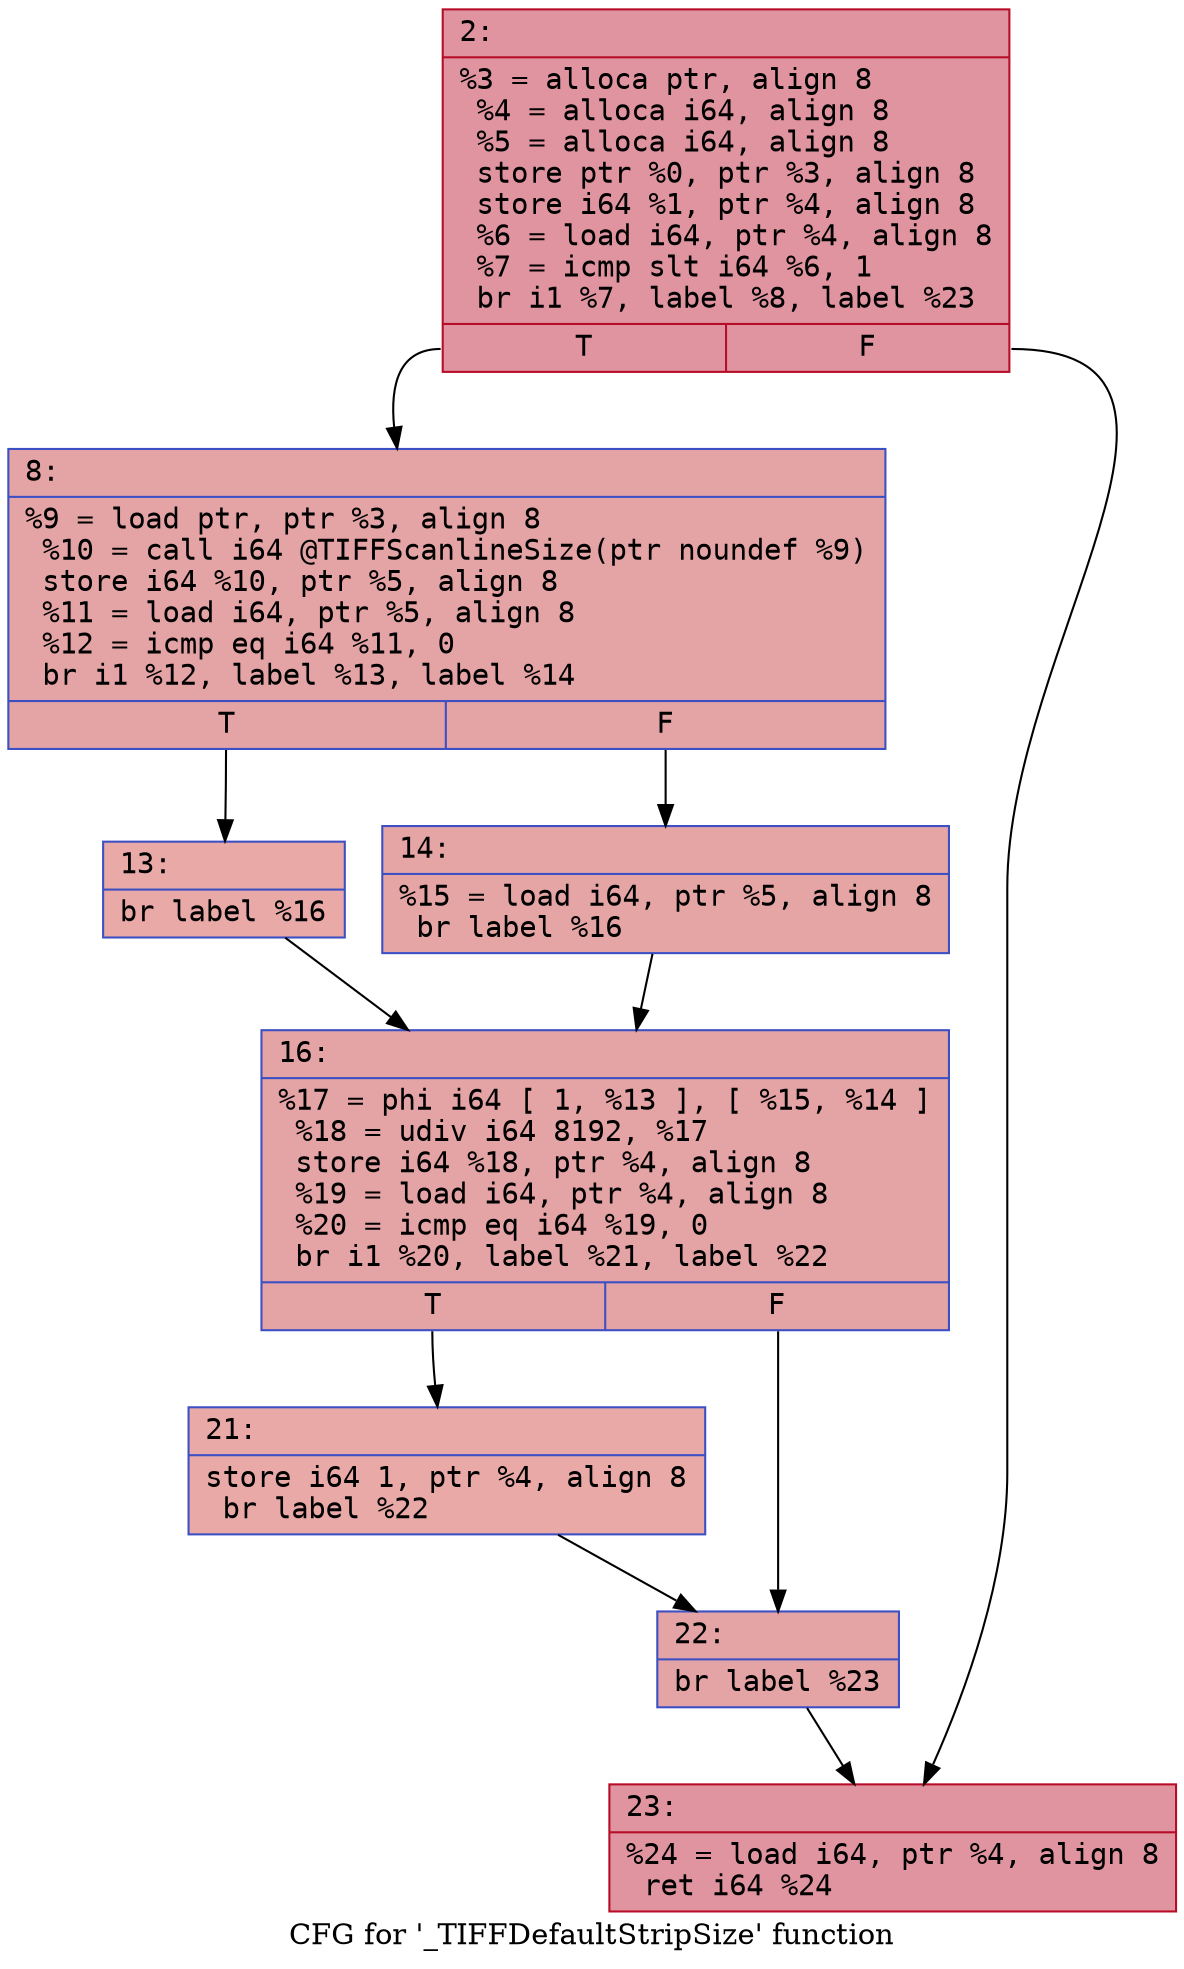digraph "CFG for '_TIFFDefaultStripSize' function" {
	label="CFG for '_TIFFDefaultStripSize' function";

	Node0x600001e1a8a0 [shape=record,color="#b70d28ff", style=filled, fillcolor="#b70d2870" fontname="Courier",label="{2:\l|  %3 = alloca ptr, align 8\l  %4 = alloca i64, align 8\l  %5 = alloca i64, align 8\l  store ptr %0, ptr %3, align 8\l  store i64 %1, ptr %4, align 8\l  %6 = load i64, ptr %4, align 8\l  %7 = icmp slt i64 %6, 1\l  br i1 %7, label %8, label %23\l|{<s0>T|<s1>F}}"];
	Node0x600001e1a8a0:s0 -> Node0x600001e1a8f0[tooltip="2 -> 8\nProbability 37.50%" ];
	Node0x600001e1a8a0:s1 -> Node0x600001e1aad0[tooltip="2 -> 23\nProbability 62.50%" ];
	Node0x600001e1a8f0 [shape=record,color="#3d50c3ff", style=filled, fillcolor="#c32e3170" fontname="Courier",label="{8:\l|  %9 = load ptr, ptr %3, align 8\l  %10 = call i64 @TIFFScanlineSize(ptr noundef %9)\l  store i64 %10, ptr %5, align 8\l  %11 = load i64, ptr %5, align 8\l  %12 = icmp eq i64 %11, 0\l  br i1 %12, label %13, label %14\l|{<s0>T|<s1>F}}"];
	Node0x600001e1a8f0:s0 -> Node0x600001e1a940[tooltip="8 -> 13\nProbability 37.50%" ];
	Node0x600001e1a8f0:s1 -> Node0x600001e1a990[tooltip="8 -> 14\nProbability 62.50%" ];
	Node0x600001e1a940 [shape=record,color="#3d50c3ff", style=filled, fillcolor="#ca3b3770" fontname="Courier",label="{13:\l|  br label %16\l}"];
	Node0x600001e1a940 -> Node0x600001e1a9e0[tooltip="13 -> 16\nProbability 100.00%" ];
	Node0x600001e1a990 [shape=record,color="#3d50c3ff", style=filled, fillcolor="#c5333470" fontname="Courier",label="{14:\l|  %15 = load i64, ptr %5, align 8\l  br label %16\l}"];
	Node0x600001e1a990 -> Node0x600001e1a9e0[tooltip="14 -> 16\nProbability 100.00%" ];
	Node0x600001e1a9e0 [shape=record,color="#3d50c3ff", style=filled, fillcolor="#c32e3170" fontname="Courier",label="{16:\l|  %17 = phi i64 [ 1, %13 ], [ %15, %14 ]\l  %18 = udiv i64 8192, %17\l  store i64 %18, ptr %4, align 8\l  %19 = load i64, ptr %4, align 8\l  %20 = icmp eq i64 %19, 0\l  br i1 %20, label %21, label %22\l|{<s0>T|<s1>F}}"];
	Node0x600001e1a9e0:s0 -> Node0x600001e1aa30[tooltip="16 -> 21\nProbability 37.50%" ];
	Node0x600001e1a9e0:s1 -> Node0x600001e1aa80[tooltip="16 -> 22\nProbability 62.50%" ];
	Node0x600001e1aa30 [shape=record,color="#3d50c3ff", style=filled, fillcolor="#ca3b3770" fontname="Courier",label="{21:\l|  store i64 1, ptr %4, align 8\l  br label %22\l}"];
	Node0x600001e1aa30 -> Node0x600001e1aa80[tooltip="21 -> 22\nProbability 100.00%" ];
	Node0x600001e1aa80 [shape=record,color="#3d50c3ff", style=filled, fillcolor="#c32e3170" fontname="Courier",label="{22:\l|  br label %23\l}"];
	Node0x600001e1aa80 -> Node0x600001e1aad0[tooltip="22 -> 23\nProbability 100.00%" ];
	Node0x600001e1aad0 [shape=record,color="#b70d28ff", style=filled, fillcolor="#b70d2870" fontname="Courier",label="{23:\l|  %24 = load i64, ptr %4, align 8\l  ret i64 %24\l}"];
}
